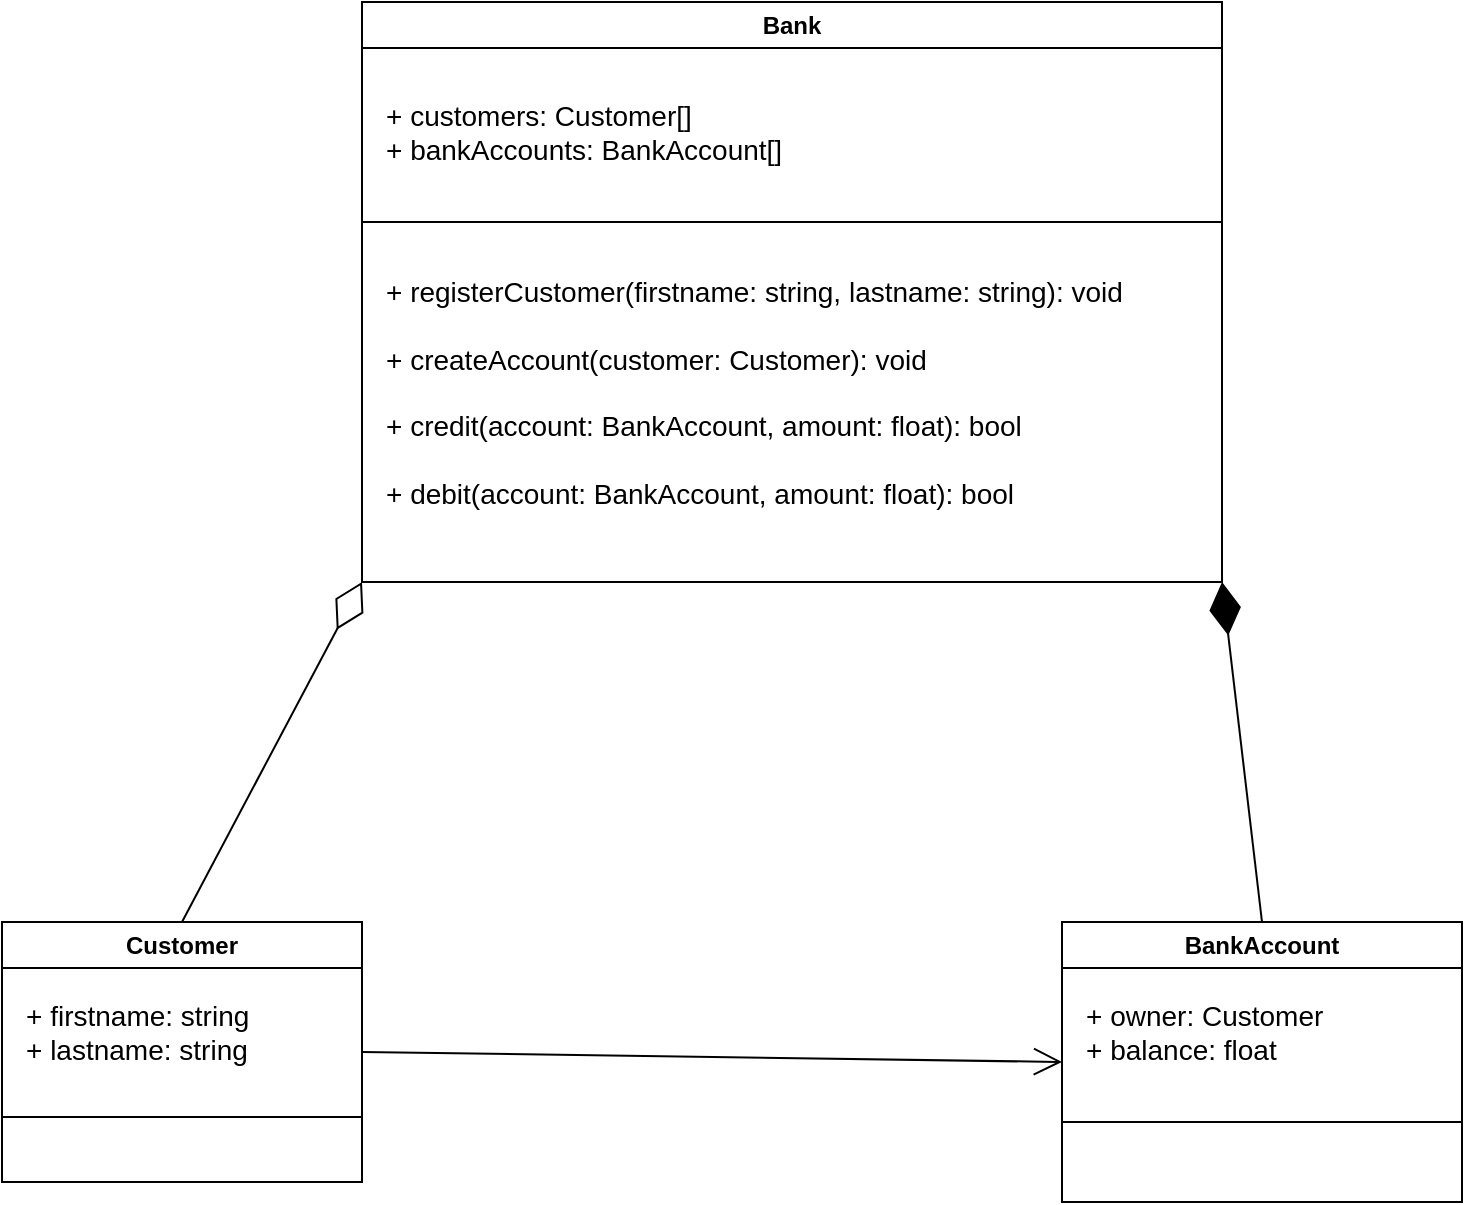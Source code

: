 <mxfile version="24.7.12">
  <diagram name="Page-1" id="MJ7UO6rs83uKcMV7KQuw">
    <mxGraphModel dx="1195" dy="756" grid="1" gridSize="10" guides="1" tooltips="1" connect="1" arrows="1" fold="1" page="1" pageScale="1" pageWidth="827" pageHeight="1169" math="0" shadow="0">
      <root>
        <mxCell id="0" />
        <mxCell id="1" parent="0" />
        <mxCell id="KpJjI8jlmmT4lDEsBd6w-1" value="Customer" style="swimlane;whiteSpace=wrap;html=1;" parent="1" vertex="1">
          <mxGeometry x="270" y="470" width="180" height="130" as="geometry" />
        </mxCell>
        <mxCell id="KpJjI8jlmmT4lDEsBd6w-11" value="&lt;font style=&quot;font-size: 14px;&quot;&gt;+ firstname: string&lt;/font&gt;&lt;div style=&quot;font-size: 14px;&quot;&gt;&lt;div style=&quot;&quot;&gt;&lt;font style=&quot;font-size: 14px;&quot;&gt;+ lastname: string&lt;/font&gt;&lt;/div&gt;&lt;/div&gt;" style="text;html=1;align=left;verticalAlign=middle;whiteSpace=wrap;rounded=0;" parent="KpJjI8jlmmT4lDEsBd6w-1" vertex="1">
          <mxGeometry x="10" y="40" width="140" height="30" as="geometry" />
        </mxCell>
        <mxCell id="KpJjI8jlmmT4lDEsBd6w-12" value="Bank" style="swimlane;whiteSpace=wrap;html=1;" parent="1" vertex="1">
          <mxGeometry x="450" y="10" width="430" height="290" as="geometry" />
        </mxCell>
        <mxCell id="KpJjI8jlmmT4lDEsBd6w-15" value="&lt;font style=&quot;font-size: 14px;&quot;&gt;+ customers: Customer[]&lt;/font&gt;&lt;div&gt;&lt;font style=&quot;font-size: 14px;&quot;&gt;+ bankAccounts: BankAccount[]&lt;/font&gt;&lt;/div&gt;" style="text;html=1;align=left;verticalAlign=middle;whiteSpace=wrap;rounded=0;" parent="KpJjI8jlmmT4lDEsBd6w-12" vertex="1">
          <mxGeometry x="10" y="50" width="310" height="30" as="geometry" />
        </mxCell>
        <mxCell id="KpJjI8jlmmT4lDEsBd6w-16" value="" style="endArrow=none;html=1;rounded=0;" parent="KpJjI8jlmmT4lDEsBd6w-12" edge="1">
          <mxGeometry width="50" height="50" relative="1" as="geometry">
            <mxPoint y="110" as="sourcePoint" />
            <mxPoint x="430" y="110" as="targetPoint" />
          </mxGeometry>
        </mxCell>
        <mxCell id="KpJjI8jlmmT4lDEsBd6w-18" value="&lt;font style=&quot;font-size: 14px;&quot;&gt;+ registerCustomer(firstname: string, lastname: string): void&lt;/font&gt;&lt;div&gt;&lt;span style=&quot;font-size: 14px;&quot;&gt;&lt;br&gt;&lt;/span&gt;&lt;div&gt;&lt;font style=&quot;font-size: 14px;&quot;&gt;+ createAccount(customer: Customer): void&lt;/font&gt;&lt;/div&gt;&lt;/div&gt;&lt;div&gt;&lt;font style=&quot;font-size: 14px;&quot;&gt;&lt;br&gt;&lt;/font&gt;&lt;/div&gt;&lt;div&gt;&lt;font style=&quot;font-size: 14px;&quot;&gt;+ credit(account: BankAccount, amount: float): bool&lt;/font&gt;&lt;/div&gt;&lt;div&gt;&lt;font style=&quot;font-size: 14px;&quot;&gt;&lt;br&gt;&lt;/font&gt;&lt;/div&gt;&lt;div&gt;&lt;font style=&quot;font-size: 14px;&quot;&gt;+ debit(account: BankAccount, amount: float): bool&lt;/font&gt;&lt;/div&gt;" style="text;html=1;align=left;verticalAlign=top;whiteSpace=wrap;rounded=0;" parent="KpJjI8jlmmT4lDEsBd6w-12" vertex="1">
          <mxGeometry x="10" y="130" width="410" height="150" as="geometry" />
        </mxCell>
        <mxCell id="KpJjI8jlmmT4lDEsBd6w-13" value="" style="endArrow=none;html=1;rounded=0;entryX=1;entryY=0.75;entryDx=0;entryDy=0;exitX=0;exitY=0.75;exitDx=0;exitDy=0;" parent="1" source="KpJjI8jlmmT4lDEsBd6w-1" target="KpJjI8jlmmT4lDEsBd6w-1" edge="1">
          <mxGeometry width="50" height="50" relative="1" as="geometry">
            <mxPoint x="280" y="690" as="sourcePoint" />
            <mxPoint x="330" y="640" as="targetPoint" />
          </mxGeometry>
        </mxCell>
        <mxCell id="KpJjI8jlmmT4lDEsBd6w-19" value="BankAccount" style="swimlane;whiteSpace=wrap;html=1;" parent="1" vertex="1">
          <mxGeometry x="800" y="470" width="200" height="140" as="geometry" />
        </mxCell>
        <mxCell id="KpJjI8jlmmT4lDEsBd6w-20" value="&lt;span style=&quot;font-size: 14px;&quot;&gt;+ owner: Customer&lt;/span&gt;&lt;div&gt;&lt;span style=&quot;font-size: 14px;&quot;&gt;+ balance: float&lt;/span&gt;&lt;/div&gt;" style="text;html=1;align=left;verticalAlign=middle;whiteSpace=wrap;rounded=0;" parent="KpJjI8jlmmT4lDEsBd6w-19" vertex="1">
          <mxGeometry x="10" y="40" width="140" height="30" as="geometry" />
        </mxCell>
        <mxCell id="KpJjI8jlmmT4lDEsBd6w-21" value="" style="endArrow=none;html=1;rounded=0;exitX=0;exitY=0.75;exitDx=0;exitDy=0;" parent="KpJjI8jlmmT4lDEsBd6w-19" edge="1">
          <mxGeometry width="50" height="50" relative="1" as="geometry">
            <mxPoint y="100" as="sourcePoint" />
            <mxPoint x="200" y="100" as="targetPoint" />
          </mxGeometry>
        </mxCell>
        <mxCell id="KpJjI8jlmmT4lDEsBd6w-23" value="" style="endArrow=diamondThin;endFill=1;endSize=24;html=1;rounded=0;entryX=1;entryY=1;entryDx=0;entryDy=0;exitX=0.5;exitY=0;exitDx=0;exitDy=0;" parent="1" source="KpJjI8jlmmT4lDEsBd6w-19" target="KpJjI8jlmmT4lDEsBd6w-12" edge="1">
          <mxGeometry width="160" relative="1" as="geometry">
            <mxPoint x="540" y="390" as="sourcePoint" />
            <mxPoint x="700" y="390" as="targetPoint" />
          </mxGeometry>
        </mxCell>
        <mxCell id="cjhmEHQMmM_7FbxrQ6Ui-1" value="" style="endArrow=open;endFill=1;endSize=12;html=1;rounded=0;entryX=0;entryY=0.5;entryDx=0;entryDy=0;exitX=1;exitY=0.5;exitDx=0;exitDy=0;" edge="1" parent="1" source="KpJjI8jlmmT4lDEsBd6w-1" target="KpJjI8jlmmT4lDEsBd6w-19">
          <mxGeometry width="160" relative="1" as="geometry">
            <mxPoint x="650" y="440" as="sourcePoint" />
            <mxPoint x="810" y="440" as="targetPoint" />
          </mxGeometry>
        </mxCell>
        <mxCell id="cjhmEHQMmM_7FbxrQ6Ui-2" value="" style="endArrow=diamondThin;endFill=0;endSize=24;html=1;rounded=0;entryX=0;entryY=1;entryDx=0;entryDy=0;exitX=0.5;exitY=0;exitDx=0;exitDy=0;" edge="1" parent="1" source="KpJjI8jlmmT4lDEsBd6w-1" target="KpJjI8jlmmT4lDEsBd6w-12">
          <mxGeometry width="160" relative="1" as="geometry">
            <mxPoint x="650" y="310" as="sourcePoint" />
            <mxPoint x="810" y="310" as="targetPoint" />
          </mxGeometry>
        </mxCell>
      </root>
    </mxGraphModel>
  </diagram>
</mxfile>
